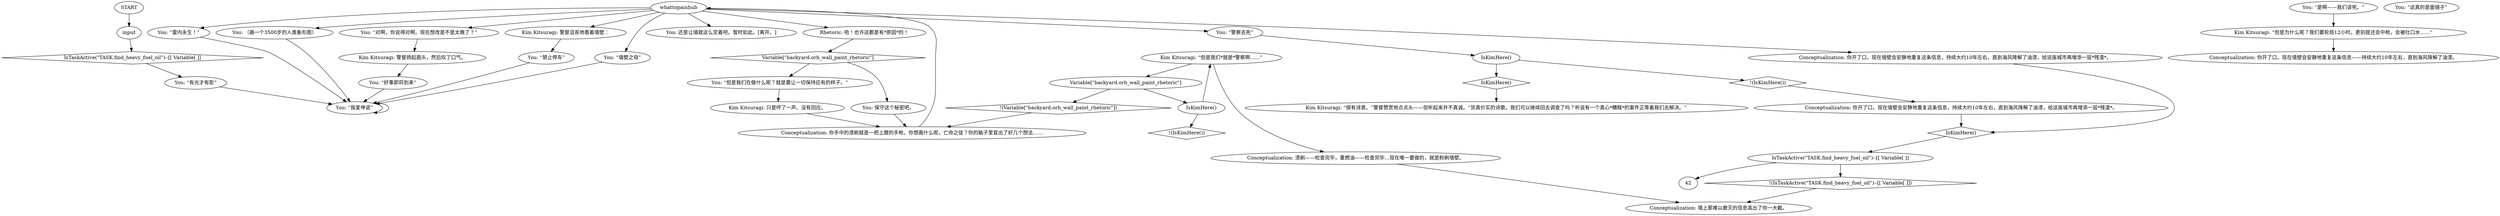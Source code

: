# BACKYARD ORB / painting the wall
# FinishTask("TASK.add_even_more_beauty_to_the_wall_done")
# ==================================================
digraph G {
	  0 [label="START"];
	  1 [label="input"];
	  2 [label="Kim Kitsuragi: “但是为什么呢？我们要轮班12小时。更别提还会中枪，会被吐口水……”"];
	  3 [label="You: “这真的是面镜子”"];
	  4 [label="Kim Kitsuragi: 只是哼了一声。没有回应。"];
	  5 [label="You: “但是我们在做什么呢？就是要让一切保持应有的样子。”"];
	  6 [label="You: 保守这个秘密吧。"];
	  7 [label="whattopainhub"];
	  8 [label="IsKimHere()"];
	  9 [label="IsKimHere()", shape=diamond];
	  10 [label="!(IsKimHere())", shape=diamond];
	  11 [label="Kim Kitsuragi: 警督扬起眉头，然后叹了口气。"];
	  12 [label="Conceptualization: 你开了口。现在墙壁会安静地重复这条信息，持续大约10年左右，直到海风降解了油漆，给这座城市再增添一层*残渣*。"];
	  13 [label="You: “是啊——我们该死。”"];
	  14 [label="Variable[\"backyard.orb_wall_paint_rhetoric\"]"];
	  15 [label="Variable[\"backyard.orb_wall_paint_rhetoric\"]", shape=diamond];
	  16 [label="!(Variable[\"backyard.orb_wall_paint_rhetoric\"])", shape=diamond];
	  17 [label="IsKimHere()"];
	  18 [label="IsKimHere()", shape=diamond];
	  19 [label="!(IsKimHere())", shape=diamond];
	  20 [label="Kim Kitsuragi: “但是我们*就是*警察啊……”"];
	  21 [label="You: “禁止停车”"];
	  22 [label="You: 还是让墙就这么空着吧。暂时如此。[离开。]"];
	  23 [label="Conceptualization: 你开了口。现在墙壁会安静地重复这条信息，持续大约10年左右，直到海风降解了油漆，给这座城市再增添一层*残渣*。"];
	  24 [label="You: “我爱坤诺”"];
	  25 [label="Rhetoric: 哈！也许这都是有*原因*的！"];
	  26 [label="Conceptualization: 你开了口。现在墙壁会安静地重复这条信息——持续大约10年左右，直到海风降解了油漆。"];
	  27 [label="Conceptualization: 你手中的漆刷就是一把上膛的手枪。你想画什么呢，亡命之徒？你的脑子里冒出了好几个想法……"];
	  28 [label="Conceptualization: 墙上那难以磨灭的信息高出了你一大截。"];
	  29 [label="You: “好事即将到来”"];
	  30 [label="You: “墙壁之母”"];
	  31 [label="You: （画一个3500岁的人类象形图）"];
	  32 [label="You: “雷内永生！”"];
	  33 [label="You: “警察去死”"];
	  34 [label="You: “对啊，你说得对啊。现在想改是不是太晚了？”"];
	  35 [label="Conceptualization: 漆刷——检查完毕，重燃油——检查完毕…现在唯一要做的，就是粉刷墙壁。"];
	  36 [label="You: “有光才有影”"];
	  37 [label="Kim Kitsuragi: 警督沮丧地看着墙壁："];
	  38 [label="Kim Kitsuragi: “很有诗意。”警督赞赏地点点头——但听起来并不真诚。“货真价实的诗歌。我们可以继续回去调查了吗？听说有一个真心*糟糕*的案件正等着我们去解决。”"];
	  39 [label="IsTaskActive(\"TASK.find_heavy_fuel_oil\")--[[ Variable[ ]]"];
	  40 [label="IsTaskActive(\"TASK.find_heavy_fuel_oil\")--[[ Variable[ ]]", shape=diamond];
	  41 [label="!(IsTaskActive(\"TASK.find_heavy_fuel_oil\")--[[ Variable[ ]])", shape=diamond];
	  0 -> 1
	  1 -> 40
	  2 -> 26
	  4 -> 27
	  5 -> 4
	  6 -> 27
	  7 -> 32
	  7 -> 33
	  7 -> 34
	  7 -> 37
	  7 -> 22
	  7 -> 23
	  7 -> 25
	  7 -> 30
	  7 -> 31
	  8 -> 9
	  8 -> 10
	  9 -> 38
	  10 -> 12
	  11 -> 29
	  12 -> 18
	  13 -> 2
	  14 -> 16
	  14 -> 17
	  15 -> 5
	  15 -> 6
	  16 -> 27
	  17 -> 19
	  17 -> 20
	  18 -> 39
	  20 -> 35
	  20 -> 14
	  21 -> 24
	  23 -> 18
	  24 -> 24
	  25 -> 15
	  27 -> 7
	  29 -> 24
	  30 -> 24
	  31 -> 24
	  32 -> 24
	  33 -> 8
	  34 -> 11
	  35 -> 28
	  36 -> 24
	  37 -> 21
	  39 -> 41
	  39 -> 42
	  40 -> 36
	  41 -> 28
}

